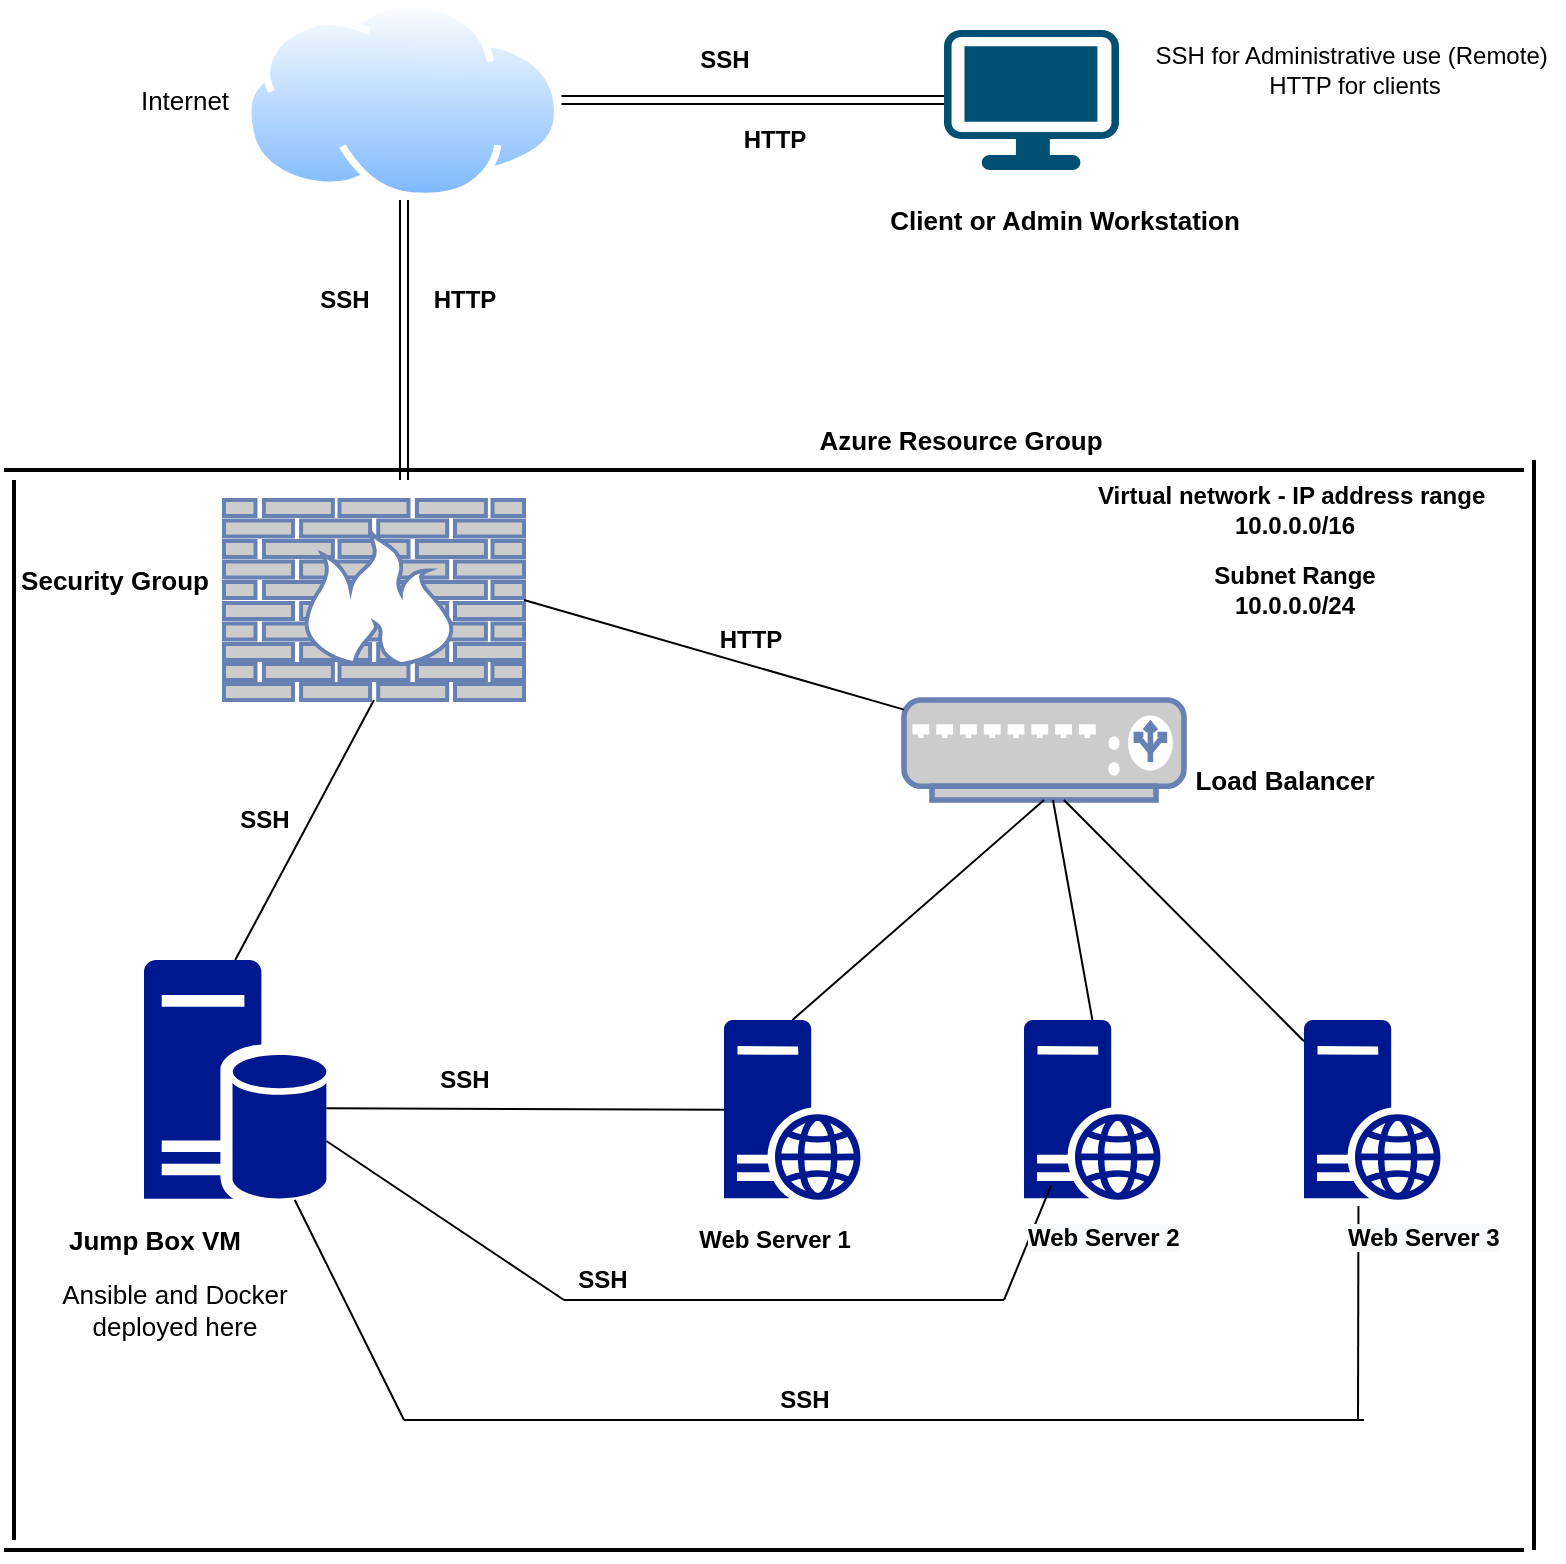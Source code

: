 <mxfile version="13.6.5" type="device"><diagram id="CWMR9g4vLERTtt_kVNer" name="Page-1"><mxGraphModel dx="1038" dy="644" grid="1" gridSize="10" guides="1" tooltips="1" connect="1" arrows="1" fold="1" page="1" pageScale="1" pageWidth="850" pageHeight="1100" math="0" shadow="0"><root><mxCell id="0"/><mxCell id="1" parent="0"/><mxCell id="GQf0qw9JQbj2L-bhzXF3-4" value="" style="aspect=fixed;pointerEvents=1;shadow=0;dashed=0;html=1;strokeColor=none;labelPosition=center;verticalLabelPosition=bottom;verticalAlign=top;align=center;fillColor=#00188D;shape=mxgraph.mscae.enterprise.database_server" vertex="1" parent="1"><mxGeometry x="110" y="520" width="91.2" height="120" as="geometry"/></mxCell><mxCell id="GQf0qw9JQbj2L-bhzXF3-5" value="" style="aspect=fixed;pointerEvents=1;shadow=0;dashed=0;html=1;strokeColor=none;labelPosition=center;verticalLabelPosition=bottom;verticalAlign=top;align=center;fillColor=#00188D;shape=mxgraph.mscae.enterprise.web_server" vertex="1" parent="1"><mxGeometry x="400" y="550" width="68.4" height="90" as="geometry"/></mxCell><mxCell id="GQf0qw9JQbj2L-bhzXF3-6" value="" style="aspect=fixed;pointerEvents=1;shadow=0;dashed=0;html=1;strokeColor=none;labelPosition=center;verticalLabelPosition=bottom;verticalAlign=top;align=center;fillColor=#00188D;shape=mxgraph.mscae.enterprise.web_server" vertex="1" parent="1"><mxGeometry x="550" y="550" width="68.4" height="90" as="geometry"/></mxCell><mxCell id="GQf0qw9JQbj2L-bhzXF3-7" value="" style="aspect=fixed;pointerEvents=1;shadow=0;dashed=0;html=1;strokeColor=none;labelPosition=center;verticalLabelPosition=bottom;verticalAlign=top;align=center;fillColor=#00188D;shape=mxgraph.mscae.enterprise.web_server" vertex="1" parent="1"><mxGeometry x="690" y="550" width="68.4" height="90" as="geometry"/></mxCell><mxCell id="GQf0qw9JQbj2L-bhzXF3-8" value="" style="fontColor=#0066CC;verticalAlign=top;verticalLabelPosition=bottom;labelPosition=center;align=center;html=1;outlineConnect=0;fillColor=#CCCCCC;strokeColor=#6881B3;gradientColor=none;gradientDirection=north;strokeWidth=2;shape=mxgraph.networks.load_balancer;" vertex="1" parent="1"><mxGeometry x="490.0" y="390" width="140" height="50" as="geometry"/></mxCell><mxCell id="GQf0qw9JQbj2L-bhzXF3-16" value="" style="fontColor=#0066CC;verticalAlign=top;verticalLabelPosition=bottom;labelPosition=center;align=center;html=1;outlineConnect=0;fillColor=#CCCCCC;strokeColor=#6881B3;gradientColor=none;gradientDirection=north;strokeWidth=2;shape=mxgraph.networks.firewall;" vertex="1" parent="1"><mxGeometry x="150" y="290" width="150" height="100" as="geometry"/></mxCell><mxCell id="GQf0qw9JQbj2L-bhzXF3-23" style="edgeStyle=orthogonalEdgeStyle;rounded=0;orthogonalLoop=1;jettySize=auto;html=1;shape=link;sketch=0;" edge="1" parent="1" source="GQf0qw9JQbj2L-bhzXF3-17"><mxGeometry relative="1" as="geometry"><mxPoint x="240" y="280" as="targetPoint"/><Array as="points"><mxPoint x="239" y="210"/></Array></mxGeometry></mxCell><mxCell id="GQf0qw9JQbj2L-bhzXF3-17" value="" style="aspect=fixed;perimeter=ellipsePerimeter;html=1;align=center;shadow=0;dashed=0;spacingTop=3;image;image=img/lib/active_directory/internet_cloud.svg;" vertex="1" parent="1"><mxGeometry x="160" y="40" width="158.73" height="100" as="geometry"/></mxCell><mxCell id="GQf0qw9JQbj2L-bhzXF3-29" style="edgeStyle=none;rounded=0;sketch=0;orthogonalLoop=1;jettySize=auto;html=1;entryX=1;entryY=0.5;entryDx=0;entryDy=0;strokeColor=#000000;shape=link;" edge="1" parent="1" source="GQf0qw9JQbj2L-bhzXF3-18" target="GQf0qw9JQbj2L-bhzXF3-17"><mxGeometry relative="1" as="geometry"/></mxCell><mxCell id="GQf0qw9JQbj2L-bhzXF3-18" value="" style="points=[[0.03,0.03,0],[0.5,0,0],[0.97,0.03,0],[1,0.4,0],[0.97,0.745,0],[0.5,1,0],[0.03,0.745,0],[0,0.4,0]];verticalLabelPosition=bottom;html=1;verticalAlign=top;aspect=fixed;align=center;pointerEvents=1;shape=mxgraph.cisco19.workstation;fillColor=#005073;" vertex="1" parent="1"><mxGeometry x="510" y="55" width="87.5" height="70" as="geometry"/></mxCell><mxCell id="GQf0qw9JQbj2L-bhzXF3-30" value="" style="endArrow=none;html=1;strokeColor=#000000;exitX=1;exitY=0.5;exitDx=0;exitDy=0;exitPerimeter=0;" edge="1" parent="1" source="GQf0qw9JQbj2L-bhzXF3-16" target="GQf0qw9JQbj2L-bhzXF3-8"><mxGeometry width="50" height="50" relative="1" as="geometry"><mxPoint x="400" y="290" as="sourcePoint"/><mxPoint x="450" y="240" as="targetPoint"/></mxGeometry></mxCell><mxCell id="GQf0qw9JQbj2L-bhzXF3-31" value="" style="endArrow=none;html=1;strokeColor=#000000;entryX=0.5;entryY=1;entryDx=0;entryDy=0;entryPerimeter=0;exitX=0.5;exitY=0;exitDx=0;exitDy=0;exitPerimeter=0;" edge="1" parent="1" source="GQf0qw9JQbj2L-bhzXF3-4" target="GQf0qw9JQbj2L-bhzXF3-16"><mxGeometry width="50" height="50" relative="1" as="geometry"><mxPoint x="400" y="560" as="sourcePoint"/><mxPoint x="450" y="510" as="targetPoint"/></mxGeometry></mxCell><mxCell id="GQf0qw9JQbj2L-bhzXF3-32" value="" style="endArrow=none;html=1;strokeColor=#000000;" edge="1" parent="1" source="GQf0qw9JQbj2L-bhzXF3-4"><mxGeometry width="50" height="50" relative="1" as="geometry"><mxPoint x="400" y="560" as="sourcePoint"/><mxPoint x="240" y="750" as="targetPoint"/></mxGeometry></mxCell><mxCell id="GQf0qw9JQbj2L-bhzXF3-33" value="" style="endArrow=none;html=1;strokeColor=#000000;entryX=0.5;entryY=1;entryDx=0;entryDy=0;entryPerimeter=0;exitX=0.5;exitY=0;exitDx=0;exitDy=0;exitPerimeter=0;" edge="1" parent="1" source="GQf0qw9JQbj2L-bhzXF3-5" target="GQf0qw9JQbj2L-bhzXF3-8"><mxGeometry width="50" height="50" relative="1" as="geometry"><mxPoint x="400" y="590" as="sourcePoint"/><mxPoint x="450" y="540" as="targetPoint"/></mxGeometry></mxCell><mxCell id="GQf0qw9JQbj2L-bhzXF3-34" value="" style="endArrow=none;html=1;strokeColor=#000000;exitX=0.5;exitY=0;exitDx=0;exitDy=0;exitPerimeter=0;" edge="1" parent="1" source="GQf0qw9JQbj2L-bhzXF3-6" target="GQf0qw9JQbj2L-bhzXF3-8"><mxGeometry width="50" height="50" relative="1" as="geometry"><mxPoint x="400" y="590" as="sourcePoint"/><mxPoint x="580" y="450" as="targetPoint"/></mxGeometry></mxCell><mxCell id="GQf0qw9JQbj2L-bhzXF3-35" value="" style="endArrow=none;html=1;strokeColor=#000000;" edge="1" parent="1" source="GQf0qw9JQbj2L-bhzXF3-7"><mxGeometry width="50" height="50" relative="1" as="geometry"><mxPoint x="400" y="610" as="sourcePoint"/><mxPoint x="570" y="440" as="targetPoint"/></mxGeometry></mxCell><mxCell id="GQf0qw9JQbj2L-bhzXF3-37" value="" style="endArrow=none;html=1;strokeColor=#000000;" edge="1" parent="1"><mxGeometry width="50" height="50" relative="1" as="geometry"><mxPoint x="240" y="750" as="sourcePoint"/><mxPoint x="720" y="750" as="targetPoint"/></mxGeometry></mxCell><mxCell id="GQf0qw9JQbj2L-bhzXF3-40" value="" style="endArrow=none;html=1;strokeColor=#000000;exitX=1;exitY=0.618;exitDx=0;exitDy=0;exitPerimeter=0;" edge="1" parent="1" source="GQf0qw9JQbj2L-bhzXF3-4" target="GQf0qw9JQbj2L-bhzXF3-5"><mxGeometry width="50" height="50" relative="1" as="geometry"><mxPoint x="570" y="720" as="sourcePoint"/><mxPoint x="450" y="580" as="targetPoint"/></mxGeometry></mxCell><mxCell id="GQf0qw9JQbj2L-bhzXF3-43" value="" style="endArrow=none;html=1;strokeColor=#000000;entryX=0.398;entryY=1.033;entryDx=0;entryDy=0;entryPerimeter=0;" edge="1" parent="1" target="GQf0qw9JQbj2L-bhzXF3-7"><mxGeometry width="50" height="50" relative="1" as="geometry"><mxPoint x="717" y="750" as="sourcePoint"/><mxPoint x="550" y="630" as="targetPoint"/></mxGeometry></mxCell><mxCell id="GQf0qw9JQbj2L-bhzXF3-44" value="" style="endArrow=none;html=1;strokeColor=#000000;" edge="1" parent="1" source="GQf0qw9JQbj2L-bhzXF3-4"><mxGeometry width="50" height="50" relative="1" as="geometry"><mxPoint x="440" y="650" as="sourcePoint"/><mxPoint x="320" y="690" as="targetPoint"/></mxGeometry></mxCell><mxCell id="GQf0qw9JQbj2L-bhzXF3-47" value="" style="endArrow=none;html=1;strokeColor=#000000;" edge="1" parent="1"><mxGeometry width="50" height="50" relative="1" as="geometry"><mxPoint x="320" y="690" as="sourcePoint"/><mxPoint x="540" y="690" as="targetPoint"/></mxGeometry></mxCell><mxCell id="GQf0qw9JQbj2L-bhzXF3-48" value="" style="endArrow=none;html=1;strokeColor=#000000;exitX=0.199;exitY=0.918;exitDx=0;exitDy=0;exitPerimeter=0;" edge="1" parent="1" source="GQf0qw9JQbj2L-bhzXF3-6"><mxGeometry width="50" height="50" relative="1" as="geometry"><mxPoint x="440" y="650" as="sourcePoint"/><mxPoint x="540" y="690" as="targetPoint"/></mxGeometry></mxCell><mxCell id="GQf0qw9JQbj2L-bhzXF3-57" value="" style="line;strokeWidth=2;html=1;" vertex="1" parent="1"><mxGeometry x="40" y="270" width="760" height="10" as="geometry"/></mxCell><mxCell id="GQf0qw9JQbj2L-bhzXF3-58" value="" style="line;strokeWidth=2;html=1;" vertex="1" parent="1"><mxGeometry x="40" y="810" width="760" height="10" as="geometry"/></mxCell><mxCell id="GQf0qw9JQbj2L-bhzXF3-59" value="" style="line;strokeWidth=2;direction=south;html=1;" vertex="1" parent="1"><mxGeometry x="40" y="280" width="10" height="530" as="geometry"/></mxCell><mxCell id="GQf0qw9JQbj2L-bhzXF3-60" value="" style="line;strokeWidth=2;direction=south;html=1;" vertex="1" parent="1"><mxGeometry x="800" y="270" width="10" height="545" as="geometry"/></mxCell><mxCell id="GQf0qw9JQbj2L-bhzXF3-62" value="SSH" style="text;html=1;align=center;verticalAlign=middle;resizable=0;points=[];autosize=1;fontStyle=1" vertex="1" parent="1"><mxGeometry x="380" y="60" width="40" height="20" as="geometry"/></mxCell><mxCell id="GQf0qw9JQbj2L-bhzXF3-63" value="&lt;b&gt;HTTP&lt;/b&gt;" style="text;html=1;align=center;verticalAlign=middle;resizable=0;points=[];autosize=1;glass=0;strokeWidth=1;" vertex="1" parent="1"><mxGeometry x="400" y="100" width="50" height="20" as="geometry"/></mxCell><mxCell id="GQf0qw9JQbj2L-bhzXF3-64" value="SSH for Administrative use (Remote)&amp;nbsp;&lt;br&gt;HTTP for clients" style="text;html=1;align=center;verticalAlign=middle;resizable=0;points=[];autosize=1;" vertex="1" parent="1"><mxGeometry x="610" y="60" width="210" height="30" as="geometry"/></mxCell><mxCell id="GQf0qw9JQbj2L-bhzXF3-65" value="&lt;b&gt;&lt;font style=&quot;font-size: 13px&quot;&gt;Azure Resource Group&lt;/font&gt;&lt;/b&gt;" style="text;html=1;align=center;verticalAlign=middle;resizable=0;points=[];autosize=1;" vertex="1" parent="1"><mxGeometry x="437.5" y="250" width="160" height="20" as="geometry"/></mxCell><mxCell id="GQf0qw9JQbj2L-bhzXF3-66" value="&lt;b&gt;Virtual network - IP address range&amp;nbsp;&lt;br&gt;10.0.0.0/16&lt;/b&gt;" style="text;html=1;align=center;verticalAlign=middle;resizable=0;points=[];autosize=1;" vertex="1" parent="1"><mxGeometry x="580" y="280" width="210" height="30" as="geometry"/></mxCell><mxCell id="GQf0qw9JQbj2L-bhzXF3-67" value="&lt;b&gt;Subnet Range&lt;br&gt;10.0.0.0/24&lt;/b&gt;" style="text;html=1;align=center;verticalAlign=middle;resizable=0;points=[];autosize=1;" vertex="1" parent="1"><mxGeometry x="635" y="320" width="100" height="30" as="geometry"/></mxCell><mxCell id="GQf0qw9JQbj2L-bhzXF3-68" value="&lt;b&gt;SSH&lt;/b&gt;" style="text;html=1;align=center;verticalAlign=middle;resizable=0;points=[];autosize=1;" vertex="1" parent="1"><mxGeometry x="250" y="570" width="40" height="20" as="geometry"/></mxCell><mxCell id="GQf0qw9JQbj2L-bhzXF3-69" value="&lt;b&gt;SSH&lt;/b&gt;" style="text;html=1;align=center;verticalAlign=middle;resizable=0;points=[];autosize=1;" vertex="1" parent="1"><mxGeometry x="318.73" y="670" width="40" height="20" as="geometry"/></mxCell><mxCell id="GQf0qw9JQbj2L-bhzXF3-70" value="&lt;b&gt;SSH&lt;/b&gt;" style="text;html=1;align=center;verticalAlign=middle;resizable=0;points=[];autosize=1;" vertex="1" parent="1"><mxGeometry x="420" y="730" width="40" height="20" as="geometry"/></mxCell><mxCell id="GQf0qw9JQbj2L-bhzXF3-73" value="&lt;b&gt;SSH&lt;/b&gt;" style="text;html=1;align=center;verticalAlign=middle;resizable=0;points=[];autosize=1;" vertex="1" parent="1"><mxGeometry x="150" y="440" width="40" height="20" as="geometry"/></mxCell><mxCell id="GQf0qw9JQbj2L-bhzXF3-74" value="&lt;b&gt;HTTP&lt;/b&gt;" style="text;html=1;align=center;verticalAlign=middle;resizable=0;points=[];autosize=1;glass=0;strokeWidth=1;" vertex="1" parent="1"><mxGeometry x="245" y="180" width="50" height="20" as="geometry"/></mxCell><mxCell id="GQf0qw9JQbj2L-bhzXF3-75" value="SSH" style="text;html=1;align=center;verticalAlign=middle;resizable=0;points=[];autosize=1;fontStyle=1" vertex="1" parent="1"><mxGeometry x="190" y="180" width="40" height="20" as="geometry"/></mxCell><mxCell id="GQf0qw9JQbj2L-bhzXF3-76" value="&lt;b&gt;HTTP&lt;/b&gt;" style="text;html=1;align=center;verticalAlign=middle;resizable=0;points=[];autosize=1;glass=0;strokeWidth=1;" vertex="1" parent="1"><mxGeometry x="387.5" y="350" width="50" height="20" as="geometry"/></mxCell><mxCell id="GQf0qw9JQbj2L-bhzXF3-77" value="&lt;b&gt;&lt;font style=&quot;font-size: 13px&quot;&gt;Security Group&lt;/font&gt;&lt;/b&gt;" style="text;html=1;align=center;verticalAlign=middle;resizable=0;points=[];autosize=1;" vertex="1" parent="1"><mxGeometry x="40" y="320" width="110" height="20" as="geometry"/></mxCell><mxCell id="GQf0qw9JQbj2L-bhzXF3-78" value="&lt;b&gt;Web Server 1&lt;/b&gt;" style="text;html=1;align=center;verticalAlign=middle;resizable=0;points=[];autosize=1;" vertex="1" parent="1"><mxGeometry x="380" y="650" width="90" height="20" as="geometry"/></mxCell><mxCell id="GQf0qw9JQbj2L-bhzXF3-79" value="&lt;b style=&quot;color: rgb(0 , 0 , 0) ; font-family: &amp;#34;helvetica&amp;#34; ; font-size: 12px ; font-style: normal ; letter-spacing: normal ; text-align: center ; text-indent: 0px ; text-transform: none ; word-spacing: 0px ; background-color: rgb(248 , 249 , 250)&quot;&gt;Web Server 2&lt;br&gt;&lt;br&gt;&lt;/b&gt;" style="text;whiteSpace=wrap;html=1;" vertex="1" parent="1"><mxGeometry x="550" y="645" width="100" height="30" as="geometry"/></mxCell><mxCell id="GQf0qw9JQbj2L-bhzXF3-80" value="&lt;b style=&quot;color: rgb(0 , 0 , 0) ; font-family: &amp;#34;helvetica&amp;#34; ; font-size: 12px ; font-style: normal ; letter-spacing: normal ; text-align: center ; text-indent: 0px ; text-transform: none ; word-spacing: 0px ; background-color: rgb(248 , 249 , 250)&quot;&gt;Web Server 3&lt;/b&gt;" style="text;whiteSpace=wrap;html=1;" vertex="1" parent="1"><mxGeometry x="710" y="645" width="100" height="30" as="geometry"/></mxCell><mxCell id="GQf0qw9JQbj2L-bhzXF3-81" value="&lt;b style=&quot;font-size: 13px;&quot;&gt;Load Balancer&lt;/b&gt;" style="text;html=1;align=center;verticalAlign=middle;resizable=0;points=[];autosize=1;fontSize=13;" vertex="1" parent="1"><mxGeometry x="625" y="420" width="110" height="20" as="geometry"/></mxCell><mxCell id="GQf0qw9JQbj2L-bhzXF3-82" value="&lt;b&gt;Jump Box VM&lt;br&gt;&lt;/b&gt;" style="text;html=1;align=center;verticalAlign=middle;resizable=0;points=[];autosize=1;fontSize=13;" vertex="1" parent="1"><mxGeometry x="65" y="650" width="100" height="20" as="geometry"/></mxCell><mxCell id="GQf0qw9JQbj2L-bhzXF3-83" value="Ansible and Docker &lt;br&gt;deployed here" style="text;html=1;align=center;verticalAlign=middle;resizable=0;points=[];autosize=1;fontSize=13;" vertex="1" parent="1"><mxGeometry x="60" y="675" width="130" height="40" as="geometry"/></mxCell><mxCell id="GQf0qw9JQbj2L-bhzXF3-85" value="&lt;b&gt;Client or Admin Workstation&lt;/b&gt;" style="text;html=1;align=center;verticalAlign=middle;resizable=0;points=[];autosize=1;fontSize=13;" vertex="1" parent="1"><mxGeometry x="475" y="140" width="190" height="20" as="geometry"/></mxCell><mxCell id="GQf0qw9JQbj2L-bhzXF3-86" value="Internet" style="text;html=1;align=center;verticalAlign=middle;resizable=0;points=[];autosize=1;fontSize=13;" vertex="1" parent="1"><mxGeometry x="100" y="80" width="60" height="20" as="geometry"/></mxCell></root></mxGraphModel></diagram></mxfile>